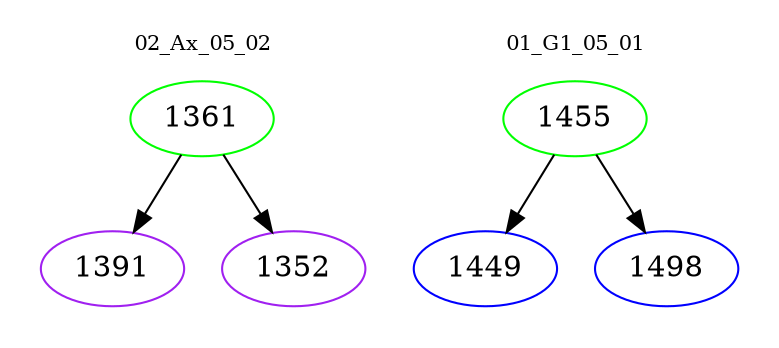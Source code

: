 digraph{
subgraph cluster_0 {
color = white
label = "02_Ax_05_02";
fontsize=10;
T0_1361 [label="1361", color="green"]
T0_1361 -> T0_1391 [color="black"]
T0_1391 [label="1391", color="purple"]
T0_1361 -> T0_1352 [color="black"]
T0_1352 [label="1352", color="purple"]
}
subgraph cluster_1 {
color = white
label = "01_G1_05_01";
fontsize=10;
T1_1455 [label="1455", color="green"]
T1_1455 -> T1_1449 [color="black"]
T1_1449 [label="1449", color="blue"]
T1_1455 -> T1_1498 [color="black"]
T1_1498 [label="1498", color="blue"]
}
}
